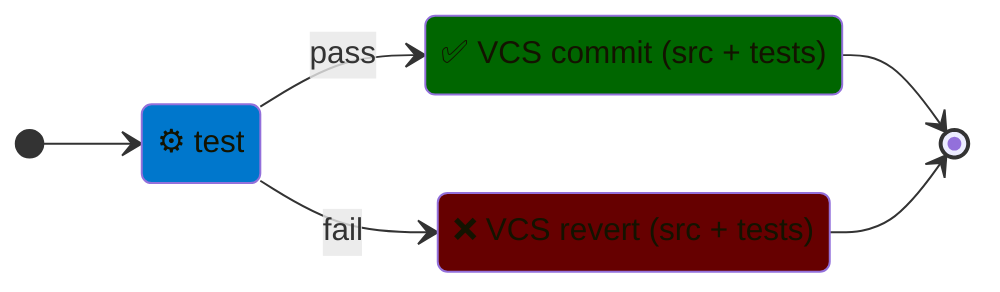 stateDiagram-v2
    direction LR
    state "⚙️ test" as Test
    state "✅ VCS commit (src + tests)" as Commit
    state "❌ VCS revert (src + tests)" as Revert
    [*] --> Test
    Test --> Commit: pass
    Test --> Revert: fail
    Commit --> [*]
    Revert --> [*]
    classDef actionClass fill: #0077CC
    classDef okClass fill: #006600
    classDef failClass fill: #660000
    class Test actionClass
    class Commit okClass
    class Revert failClass